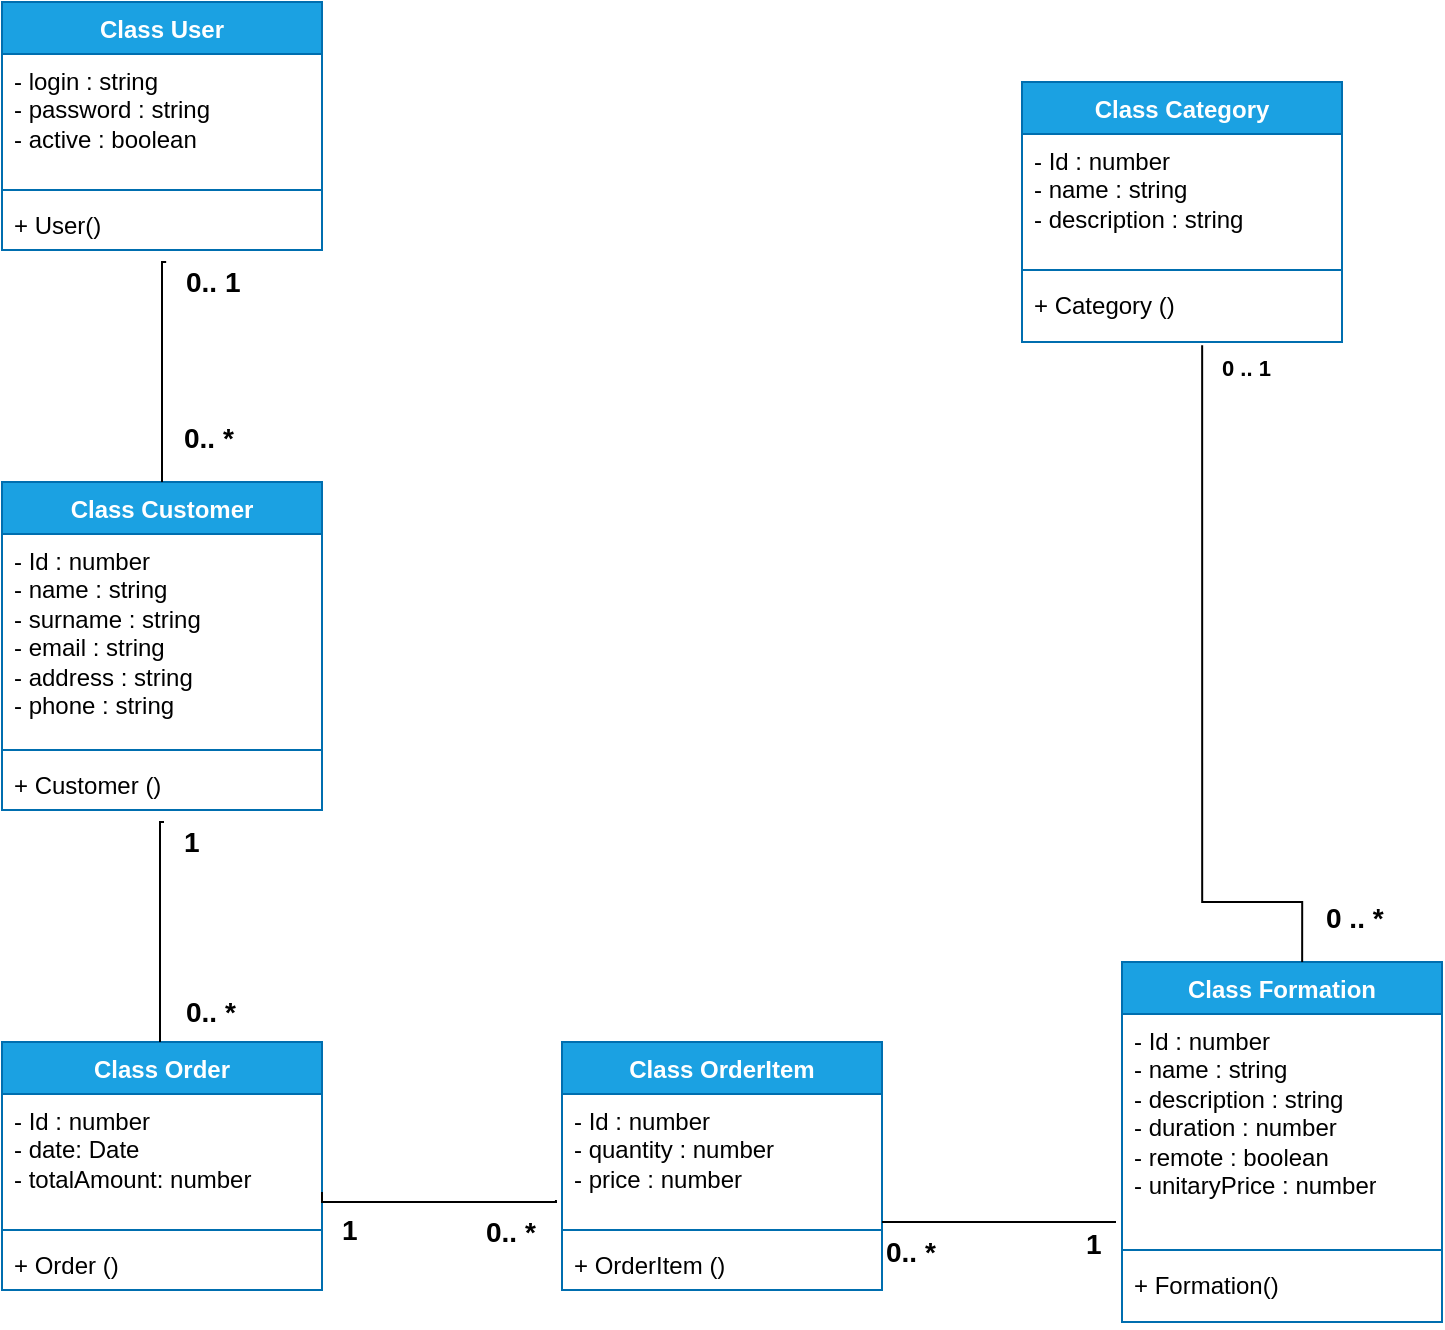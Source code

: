 <mxfile version="23.1.1" type="device">
  <diagram name="Page-1" id="ht8x5zMkZCG5KYTKWnBn">
    <mxGraphModel dx="1114" dy="526" grid="1" gridSize="10" guides="1" tooltips="1" connect="1" arrows="1" fold="1" page="1" pageScale="1" pageWidth="827" pageHeight="1169" math="0" shadow="0">
      <root>
        <mxCell id="0" />
        <mxCell id="1" parent="0" />
        <mxCell id="5JY1fL8VnBt2DN9yqQQH-1" value="Class User" style="swimlane;fontStyle=1;align=center;verticalAlign=top;childLayout=stackLayout;horizontal=1;startSize=26;horizontalStack=0;resizeParent=1;resizeParentMax=0;resizeLast=0;collapsible=1;marginBottom=0;whiteSpace=wrap;html=1;fillColor=#1ba1e2;strokeColor=#006EAF;fontColor=#ffffff;" parent="1" vertex="1">
          <mxGeometry x="120" y="40" width="160" height="124" as="geometry" />
        </mxCell>
        <mxCell id="5JY1fL8VnBt2DN9yqQQH-2" value="&lt;div&gt;- login : string&lt;/div&gt;&lt;div&gt;- password : string&lt;/div&gt;&lt;div&gt;- active : boolean&lt;/div&gt;&lt;div&gt;&lt;br&gt;&lt;/div&gt;" style="text;strokeColor=none;fillColor=none;align=left;verticalAlign=top;spacingLeft=4;spacingRight=4;overflow=hidden;rotatable=0;points=[[0,0.5],[1,0.5]];portConstraint=eastwest;whiteSpace=wrap;html=1;" parent="5JY1fL8VnBt2DN9yqQQH-1" vertex="1">
          <mxGeometry y="26" width="160" height="64" as="geometry" />
        </mxCell>
        <mxCell id="5JY1fL8VnBt2DN9yqQQH-3" value="" style="line;strokeWidth=1;fillColor=none;align=left;verticalAlign=middle;spacingTop=-1;spacingLeft=3;spacingRight=3;rotatable=0;labelPosition=right;points=[];portConstraint=eastwest;strokeColor=inherit;" parent="5JY1fL8VnBt2DN9yqQQH-1" vertex="1">
          <mxGeometry y="90" width="160" height="8" as="geometry" />
        </mxCell>
        <mxCell id="5JY1fL8VnBt2DN9yqQQH-4" value="+ User()" style="text;strokeColor=none;fillColor=none;align=left;verticalAlign=top;spacingLeft=4;spacingRight=4;overflow=hidden;rotatable=0;points=[[0,0.5],[1,0.5]];portConstraint=eastwest;whiteSpace=wrap;html=1;" parent="5JY1fL8VnBt2DN9yqQQH-1" vertex="1">
          <mxGeometry y="98" width="160" height="26" as="geometry" />
        </mxCell>
        <mxCell id="5JY1fL8VnBt2DN9yqQQH-5" value="Class Customer" style="swimlane;fontStyle=1;align=center;verticalAlign=top;childLayout=stackLayout;horizontal=1;startSize=26;horizontalStack=0;resizeParent=1;resizeParentMax=0;resizeLast=0;collapsible=1;marginBottom=0;whiteSpace=wrap;html=1;fillColor=#1ba1e2;fontColor=#ffffff;strokeColor=#006EAF;" parent="1" vertex="1">
          <mxGeometry x="120" y="280" width="160" height="164" as="geometry" />
        </mxCell>
        <mxCell id="5JY1fL8VnBt2DN9yqQQH-6" value="&lt;div&gt;- Id : number&lt;/div&gt;&lt;div&gt;- name : string&lt;/div&gt;&lt;div&gt;- surname : string&lt;/div&gt;&lt;div&gt;- email : string&lt;/div&gt;&lt;div&gt;- address : string&lt;/div&gt;&lt;div&gt;- phone : string&lt;br&gt;&lt;/div&gt;" style="text;strokeColor=none;fillColor=none;align=left;verticalAlign=top;spacingLeft=4;spacingRight=4;overflow=hidden;rotatable=0;points=[[0,0.5],[1,0.5]];portConstraint=eastwest;whiteSpace=wrap;html=1;" parent="5JY1fL8VnBt2DN9yqQQH-5" vertex="1">
          <mxGeometry y="26" width="160" height="104" as="geometry" />
        </mxCell>
        <mxCell id="5JY1fL8VnBt2DN9yqQQH-7" value="" style="line;strokeWidth=1;fillColor=none;align=left;verticalAlign=middle;spacingTop=-1;spacingLeft=3;spacingRight=3;rotatable=0;labelPosition=right;points=[];portConstraint=eastwest;strokeColor=inherit;" parent="5JY1fL8VnBt2DN9yqQQH-5" vertex="1">
          <mxGeometry y="130" width="160" height="8" as="geometry" />
        </mxCell>
        <mxCell id="5JY1fL8VnBt2DN9yqQQH-8" value="+ Customer ()" style="text;strokeColor=none;fillColor=none;align=left;verticalAlign=top;spacingLeft=4;spacingRight=4;overflow=hidden;rotatable=0;points=[[0,0.5],[1,0.5]];portConstraint=eastwest;whiteSpace=wrap;html=1;" parent="5JY1fL8VnBt2DN9yqQQH-5" vertex="1">
          <mxGeometry y="138" width="160" height="26" as="geometry" />
        </mxCell>
        <mxCell id="5JY1fL8VnBt2DN9yqQQH-19" value="" style="endArrow=none;endFill=0;html=1;edgeStyle=orthogonalEdgeStyle;align=left;verticalAlign=top;rounded=0;entryX=0.5;entryY=0;entryDx=0;entryDy=0;exitX=0.513;exitY=1.231;exitDx=0;exitDy=0;exitPerimeter=0;" parent="1" source="5JY1fL8VnBt2DN9yqQQH-4" target="5JY1fL8VnBt2DN9yqQQH-5" edge="1">
          <mxGeometry x="-1" relative="1" as="geometry">
            <mxPoint x="130" y="200" as="sourcePoint" />
            <mxPoint x="290" y="200" as="targetPoint" />
            <Array as="points">
              <mxPoint x="200" y="170" />
            </Array>
          </mxGeometry>
        </mxCell>
        <mxCell id="5JY1fL8VnBt2DN9yqQQH-20" value="&lt;font style=&quot;font-size: 14px;&quot;&gt;&lt;b&gt;&lt;font style=&quot;font-size: 14px;&quot;&gt;0.. 1&lt;/font&gt;&lt;/b&gt;&lt;/font&gt;" style="edgeLabel;resizable=0;html=1;align=left;verticalAlign=bottom;" parent="5JY1fL8VnBt2DN9yqQQH-19" connectable="0" vertex="1">
          <mxGeometry x="-1" relative="1" as="geometry">
            <mxPoint x="8" y="20" as="offset" />
          </mxGeometry>
        </mxCell>
        <mxCell id="5JY1fL8VnBt2DN9yqQQH-25" value="&lt;b style=&quot;font-size: 14px;&quot;&gt;0.. *&lt;br&gt;&lt;/b&gt;" style="edgeLabel;resizable=0;html=1;align=left;verticalAlign=bottom;" parent="1" connectable="0" vertex="1">
          <mxGeometry x="220.08" y="200.006" as="geometry">
            <mxPoint x="-11" y="68" as="offset" />
          </mxGeometry>
        </mxCell>
        <mxCell id="5JY1fL8VnBt2DN9yqQQH-26" value="Class Order" style="swimlane;fontStyle=1;align=center;verticalAlign=top;childLayout=stackLayout;horizontal=1;startSize=26;horizontalStack=0;resizeParent=1;resizeParentMax=0;resizeLast=0;collapsible=1;marginBottom=0;whiteSpace=wrap;html=1;fillColor=#1ba1e2;fontColor=#ffffff;strokeColor=#006EAF;" parent="1" vertex="1">
          <mxGeometry x="120" y="560" width="160" height="124" as="geometry" />
        </mxCell>
        <mxCell id="5JY1fL8VnBt2DN9yqQQH-27" value="&lt;div&gt;- Id : number&lt;/div&gt;&lt;div&gt;- date: Date&lt;/div&gt;&lt;div&gt;- totalAmount: number&lt;/div&gt;&lt;div&gt;&lt;br&gt;&lt;/div&gt;&lt;div&gt;&lt;br&gt;&lt;/div&gt;&lt;div&gt;&lt;br&gt;&lt;/div&gt;" style="text;strokeColor=none;fillColor=none;align=left;verticalAlign=top;spacingLeft=4;spacingRight=4;overflow=hidden;rotatable=0;points=[[0,0.5],[1,0.5]];portConstraint=eastwest;whiteSpace=wrap;html=1;" parent="5JY1fL8VnBt2DN9yqQQH-26" vertex="1">
          <mxGeometry y="26" width="160" height="64" as="geometry" />
        </mxCell>
        <mxCell id="5JY1fL8VnBt2DN9yqQQH-28" value="" style="line;strokeWidth=1;fillColor=none;align=left;verticalAlign=middle;spacingTop=-1;spacingLeft=3;spacingRight=3;rotatable=0;labelPosition=right;points=[];portConstraint=eastwest;strokeColor=inherit;" parent="5JY1fL8VnBt2DN9yqQQH-26" vertex="1">
          <mxGeometry y="90" width="160" height="8" as="geometry" />
        </mxCell>
        <mxCell id="5JY1fL8VnBt2DN9yqQQH-29" value="+ Order ()" style="text;strokeColor=none;fillColor=none;align=left;verticalAlign=top;spacingLeft=4;spacingRight=4;overflow=hidden;rotatable=0;points=[[0,0.5],[1,0.5]];portConstraint=eastwest;whiteSpace=wrap;html=1;" parent="5JY1fL8VnBt2DN9yqQQH-26" vertex="1">
          <mxGeometry y="98" width="160" height="26" as="geometry" />
        </mxCell>
        <mxCell id="5JY1fL8VnBt2DN9yqQQH-30" value="" style="endArrow=none;endFill=0;html=1;edgeStyle=orthogonalEdgeStyle;align=left;verticalAlign=top;rounded=0;entryX=0.5;entryY=0;entryDx=0;entryDy=0;exitX=0.513;exitY=1.231;exitDx=0;exitDy=0;exitPerimeter=0;" parent="1" edge="1">
          <mxGeometry x="-1" relative="1" as="geometry">
            <mxPoint x="201" y="450" as="sourcePoint" />
            <mxPoint x="199" y="560" as="targetPoint" />
            <Array as="points">
              <mxPoint x="199" y="450" />
            </Array>
          </mxGeometry>
        </mxCell>
        <mxCell id="5JY1fL8VnBt2DN9yqQQH-31" value="&lt;font style=&quot;font-size: 14px;&quot;&gt;&lt;b&gt;&lt;font style=&quot;font-size: 14px;&quot;&gt;1&lt;/font&gt;&lt;/b&gt;&lt;/font&gt;" style="edgeLabel;resizable=0;html=1;align=left;verticalAlign=bottom;" parent="5JY1fL8VnBt2DN9yqQQH-30" connectable="0" vertex="1">
          <mxGeometry x="-1" relative="1" as="geometry">
            <mxPoint x="8" y="20" as="offset" />
          </mxGeometry>
        </mxCell>
        <mxCell id="5JY1fL8VnBt2DN9yqQQH-32" value="&lt;b style=&quot;font-size: 14px;&quot;&gt;0.. *&lt;br&gt;&lt;/b&gt;" style="text;whiteSpace=wrap;html=1;" parent="1" vertex="1">
          <mxGeometry x="210" y="530" width="60" height="40" as="geometry" />
        </mxCell>
        <mxCell id="5JY1fL8VnBt2DN9yqQQH-33" value="Class Formation" style="swimlane;fontStyle=1;align=center;verticalAlign=top;childLayout=stackLayout;horizontal=1;startSize=26;horizontalStack=0;resizeParent=1;resizeParentMax=0;resizeLast=0;collapsible=1;marginBottom=0;whiteSpace=wrap;html=1;fillColor=#1ba1e2;fontColor=#ffffff;strokeColor=#006EAF;" parent="1" vertex="1">
          <mxGeometry x="680" y="520" width="160" height="180" as="geometry" />
        </mxCell>
        <mxCell id="5JY1fL8VnBt2DN9yqQQH-34" value="&lt;div&gt;- Id : number&lt;/div&gt;&lt;div&gt;- name : string&lt;/div&gt;&lt;div&gt;- description : string&lt;/div&gt;&lt;div&gt;- duration : number&lt;/div&gt;&lt;div&gt;- remote : boolean&lt;br&gt;&lt;/div&gt;&lt;div&gt;- unitaryPrice : number&lt;br&gt;&lt;/div&gt;&lt;div&gt;&lt;br&gt;&lt;/div&gt;&lt;div&gt;&lt;br&gt;&lt;/div&gt;&lt;div&gt;&lt;br&gt;&lt;/div&gt;" style="text;strokeColor=none;fillColor=none;align=left;verticalAlign=top;spacingLeft=4;spacingRight=4;overflow=hidden;rotatable=0;points=[[0,0.5],[1,0.5]];portConstraint=eastwest;whiteSpace=wrap;html=1;" parent="5JY1fL8VnBt2DN9yqQQH-33" vertex="1">
          <mxGeometry y="26" width="160" height="114" as="geometry" />
        </mxCell>
        <mxCell id="5JY1fL8VnBt2DN9yqQQH-35" value="" style="line;strokeWidth=1;fillColor=none;align=left;verticalAlign=middle;spacingTop=-1;spacingLeft=3;spacingRight=3;rotatable=0;labelPosition=right;points=[];portConstraint=eastwest;strokeColor=inherit;" parent="5JY1fL8VnBt2DN9yqQQH-33" vertex="1">
          <mxGeometry y="140" width="160" height="8" as="geometry" />
        </mxCell>
        <mxCell id="5JY1fL8VnBt2DN9yqQQH-36" value="+ Formation()" style="text;strokeColor=none;fillColor=none;align=left;verticalAlign=top;spacingLeft=4;spacingRight=4;overflow=hidden;rotatable=0;points=[[0,0.5],[1,0.5]];portConstraint=eastwest;whiteSpace=wrap;html=1;" parent="5JY1fL8VnBt2DN9yqQQH-33" vertex="1">
          <mxGeometry y="148" width="160" height="32" as="geometry" />
        </mxCell>
        <mxCell id="5JY1fL8VnBt2DN9yqQQH-37" value="Class Category" style="swimlane;fontStyle=1;align=center;verticalAlign=top;childLayout=stackLayout;horizontal=1;startSize=26;horizontalStack=0;resizeParent=1;resizeParentMax=0;resizeLast=0;collapsible=1;marginBottom=0;whiteSpace=wrap;html=1;fillColor=#1ba1e2;fontColor=#ffffff;strokeColor=#006EAF;" parent="1" vertex="1">
          <mxGeometry x="630" y="80" width="160" height="130" as="geometry" />
        </mxCell>
        <mxCell id="5JY1fL8VnBt2DN9yqQQH-38" value="&lt;div&gt;- Id : number&lt;/div&gt;&lt;div&gt;- name : string&lt;/div&gt;&lt;div&gt;- description : string&lt;/div&gt;&lt;div&gt;&lt;br&gt;&lt;/div&gt;&lt;div&gt;&lt;br&gt;&lt;/div&gt;&lt;div&gt;&lt;br&gt;&lt;/div&gt;&lt;div&gt;&lt;br&gt;&lt;/div&gt;" style="text;strokeColor=none;fillColor=none;align=left;verticalAlign=top;spacingLeft=4;spacingRight=4;overflow=hidden;rotatable=0;points=[[0,0.5],[1,0.5]];portConstraint=eastwest;whiteSpace=wrap;html=1;" parent="5JY1fL8VnBt2DN9yqQQH-37" vertex="1">
          <mxGeometry y="26" width="160" height="64" as="geometry" />
        </mxCell>
        <mxCell id="5JY1fL8VnBt2DN9yqQQH-39" value="" style="line;strokeWidth=1;fillColor=none;align=left;verticalAlign=middle;spacingTop=-1;spacingLeft=3;spacingRight=3;rotatable=0;labelPosition=right;points=[];portConstraint=eastwest;strokeColor=inherit;" parent="5JY1fL8VnBt2DN9yqQQH-37" vertex="1">
          <mxGeometry y="90" width="160" height="8" as="geometry" />
        </mxCell>
        <mxCell id="5JY1fL8VnBt2DN9yqQQH-40" value="+ Category ()" style="text;strokeColor=none;fillColor=none;align=left;verticalAlign=top;spacingLeft=4;spacingRight=4;overflow=hidden;rotatable=0;points=[[0,0.5],[1,0.5]];portConstraint=eastwest;whiteSpace=wrap;html=1;" parent="5JY1fL8VnBt2DN9yqQQH-37" vertex="1">
          <mxGeometry y="98" width="160" height="32" as="geometry" />
        </mxCell>
        <mxCell id="5JY1fL8VnBt2DN9yqQQH-41" value="" style="endArrow=none;endFill=0;html=1;edgeStyle=orthogonalEdgeStyle;align=left;verticalAlign=top;rounded=0;exitX=1;exitY=0.766;exitDx=0;exitDy=0;exitPerimeter=0;entryX=-0.019;entryY=0.828;entryDx=0;entryDy=0;entryPerimeter=0;" parent="1" source="5JY1fL8VnBt2DN9yqQQH-27" target="EAJxt3M0sKbeZYv8y1xZ-2" edge="1">
          <mxGeometry x="-1" relative="1" as="geometry">
            <mxPoint x="382" y="585" as="sourcePoint" />
            <mxPoint x="360" y="640" as="targetPoint" />
            <Array as="points">
              <mxPoint x="280" y="640" />
            </Array>
          </mxGeometry>
        </mxCell>
        <mxCell id="5JY1fL8VnBt2DN9yqQQH-42" value="&lt;font style=&quot;font-size: 14px;&quot;&gt;&lt;b&gt;&lt;font style=&quot;font-size: 14px;&quot;&gt;1&lt;/font&gt;&lt;/b&gt;&lt;/font&gt;" style="edgeLabel;resizable=0;html=1;align=left;verticalAlign=bottom;" parent="5JY1fL8VnBt2DN9yqQQH-41" connectable="0" vertex="1">
          <mxGeometry x="-1" relative="1" as="geometry">
            <mxPoint x="8" y="29" as="offset" />
          </mxGeometry>
        </mxCell>
        <mxCell id="5JY1fL8VnBt2DN9yqQQH-43" value="&lt;b style=&quot;font-size: 14px;&quot;&gt;0.. *&lt;br&gt;&lt;/b&gt;" style="text;whiteSpace=wrap;html=1;" parent="1" vertex="1">
          <mxGeometry x="360" y="640" width="30" height="20" as="geometry" />
        </mxCell>
        <mxCell id="5JY1fL8VnBt2DN9yqQQH-45" value="" style="endArrow=none;endFill=0;html=1;edgeStyle=orthogonalEdgeStyle;align=left;verticalAlign=top;rounded=0;exitX=0.563;exitY=1.05;exitDx=0;exitDy=0;exitPerimeter=0;entryX=0.563;entryY=0;entryDx=0;entryDy=0;entryPerimeter=0;strokeWidth=1;" parent="1" source="5JY1fL8VnBt2DN9yqQQH-40" target="5JY1fL8VnBt2DN9yqQQH-33" edge="1">
          <mxGeometry x="-1" relative="1" as="geometry">
            <mxPoint x="414" y="490" as="sourcePoint" />
            <mxPoint x="684" y="495" as="targetPoint" />
            <Array as="points">
              <mxPoint x="720" y="490" />
              <mxPoint x="770" y="490" />
            </Array>
          </mxGeometry>
        </mxCell>
        <mxCell id="5JY1fL8VnBt2DN9yqQQH-46" value="&lt;b&gt;0 .. 1&lt;br&gt;&lt;/b&gt;" style="edgeLabel;resizable=0;html=1;align=left;verticalAlign=bottom;" parent="5JY1fL8VnBt2DN9yqQQH-45" connectable="0" vertex="1">
          <mxGeometry x="-1" relative="1" as="geometry">
            <mxPoint x="8" y="20" as="offset" />
          </mxGeometry>
        </mxCell>
        <mxCell id="5JY1fL8VnBt2DN9yqQQH-47" value="&lt;font style=&quot;font-size: 14px;&quot;&gt;&lt;b&gt;0 .. *&lt;br&gt;&lt;/b&gt;&lt;/font&gt;" style="edgeLabel;resizable=0;html=1;align=left;verticalAlign=bottom;" parent="1" connectable="0" vertex="1">
          <mxGeometry x="650.0" y="550" as="geometry">
            <mxPoint x="130" y="-42" as="offset" />
          </mxGeometry>
        </mxCell>
        <mxCell id="EAJxt3M0sKbeZYv8y1xZ-1" value="Class OrderItem" style="swimlane;fontStyle=1;align=center;verticalAlign=top;childLayout=stackLayout;horizontal=1;startSize=26;horizontalStack=0;resizeParent=1;resizeParentMax=0;resizeLast=0;collapsible=1;marginBottom=0;whiteSpace=wrap;html=1;fillColor=#1ba1e2;fontColor=#ffffff;strokeColor=#006EAF;" vertex="1" parent="1">
          <mxGeometry x="400" y="560" width="160" height="124" as="geometry" />
        </mxCell>
        <mxCell id="EAJxt3M0sKbeZYv8y1xZ-2" value="&lt;div&gt;- Id : number&lt;/div&gt;&lt;div&gt;- quantity : number&lt;br&gt;&lt;/div&gt;&lt;div&gt;- price : number&lt;/div&gt;&lt;div&gt;&lt;br&gt;&lt;/div&gt;&lt;div&gt;&lt;br&gt;&lt;/div&gt;&lt;div&gt;&lt;br&gt;&lt;/div&gt;" style="text;strokeColor=none;fillColor=none;align=left;verticalAlign=top;spacingLeft=4;spacingRight=4;overflow=hidden;rotatable=0;points=[[0,0.5],[1,0.5]];portConstraint=eastwest;whiteSpace=wrap;html=1;" vertex="1" parent="EAJxt3M0sKbeZYv8y1xZ-1">
          <mxGeometry y="26" width="160" height="64" as="geometry" />
        </mxCell>
        <mxCell id="EAJxt3M0sKbeZYv8y1xZ-3" value="" style="line;strokeWidth=1;fillColor=none;align=left;verticalAlign=middle;spacingTop=-1;spacingLeft=3;spacingRight=3;rotatable=0;labelPosition=right;points=[];portConstraint=eastwest;strokeColor=inherit;" vertex="1" parent="EAJxt3M0sKbeZYv8y1xZ-1">
          <mxGeometry y="90" width="160" height="8" as="geometry" />
        </mxCell>
        <mxCell id="EAJxt3M0sKbeZYv8y1xZ-4" value="+ OrderItem ()" style="text;strokeColor=none;fillColor=none;align=left;verticalAlign=top;spacingLeft=4;spacingRight=4;overflow=hidden;rotatable=0;points=[[0,0.5],[1,0.5]];portConstraint=eastwest;whiteSpace=wrap;html=1;" vertex="1" parent="EAJxt3M0sKbeZYv8y1xZ-1">
          <mxGeometry y="98" width="160" height="26" as="geometry" />
        </mxCell>
        <mxCell id="EAJxt3M0sKbeZYv8y1xZ-5" value="" style="endArrow=none;endFill=0;html=1;edgeStyle=orthogonalEdgeStyle;align=left;verticalAlign=top;rounded=0;" edge="1" parent="1">
          <mxGeometry x="-1" relative="1" as="geometry">
            <mxPoint x="560" y="650" as="sourcePoint" />
            <mxPoint x="677" y="650" as="targetPoint" />
            <Array as="points">
              <mxPoint x="562" y="650" />
              <mxPoint x="677" y="650" />
            </Array>
          </mxGeometry>
        </mxCell>
        <mxCell id="EAJxt3M0sKbeZYv8y1xZ-6" value="&lt;font style=&quot;font-size: 14px;&quot;&gt;&lt;b&gt;&lt;font style=&quot;font-size: 14px;&quot;&gt;1&lt;/font&gt;&lt;/b&gt;&lt;/font&gt;" style="edgeLabel;resizable=0;html=1;align=left;verticalAlign=bottom;" connectable="0" vertex="1" parent="EAJxt3M0sKbeZYv8y1xZ-5">
          <mxGeometry x="-1" relative="1" as="geometry">
            <mxPoint x="100" y="21" as="offset" />
          </mxGeometry>
        </mxCell>
        <mxCell id="EAJxt3M0sKbeZYv8y1xZ-7" value="&lt;b style=&quot;font-size: 14px;&quot;&gt;0.. *&lt;br&gt;&lt;/b&gt;" style="text;whiteSpace=wrap;html=1;" vertex="1" parent="1">
          <mxGeometry x="560" y="650" width="30" height="20" as="geometry" />
        </mxCell>
      </root>
    </mxGraphModel>
  </diagram>
</mxfile>
